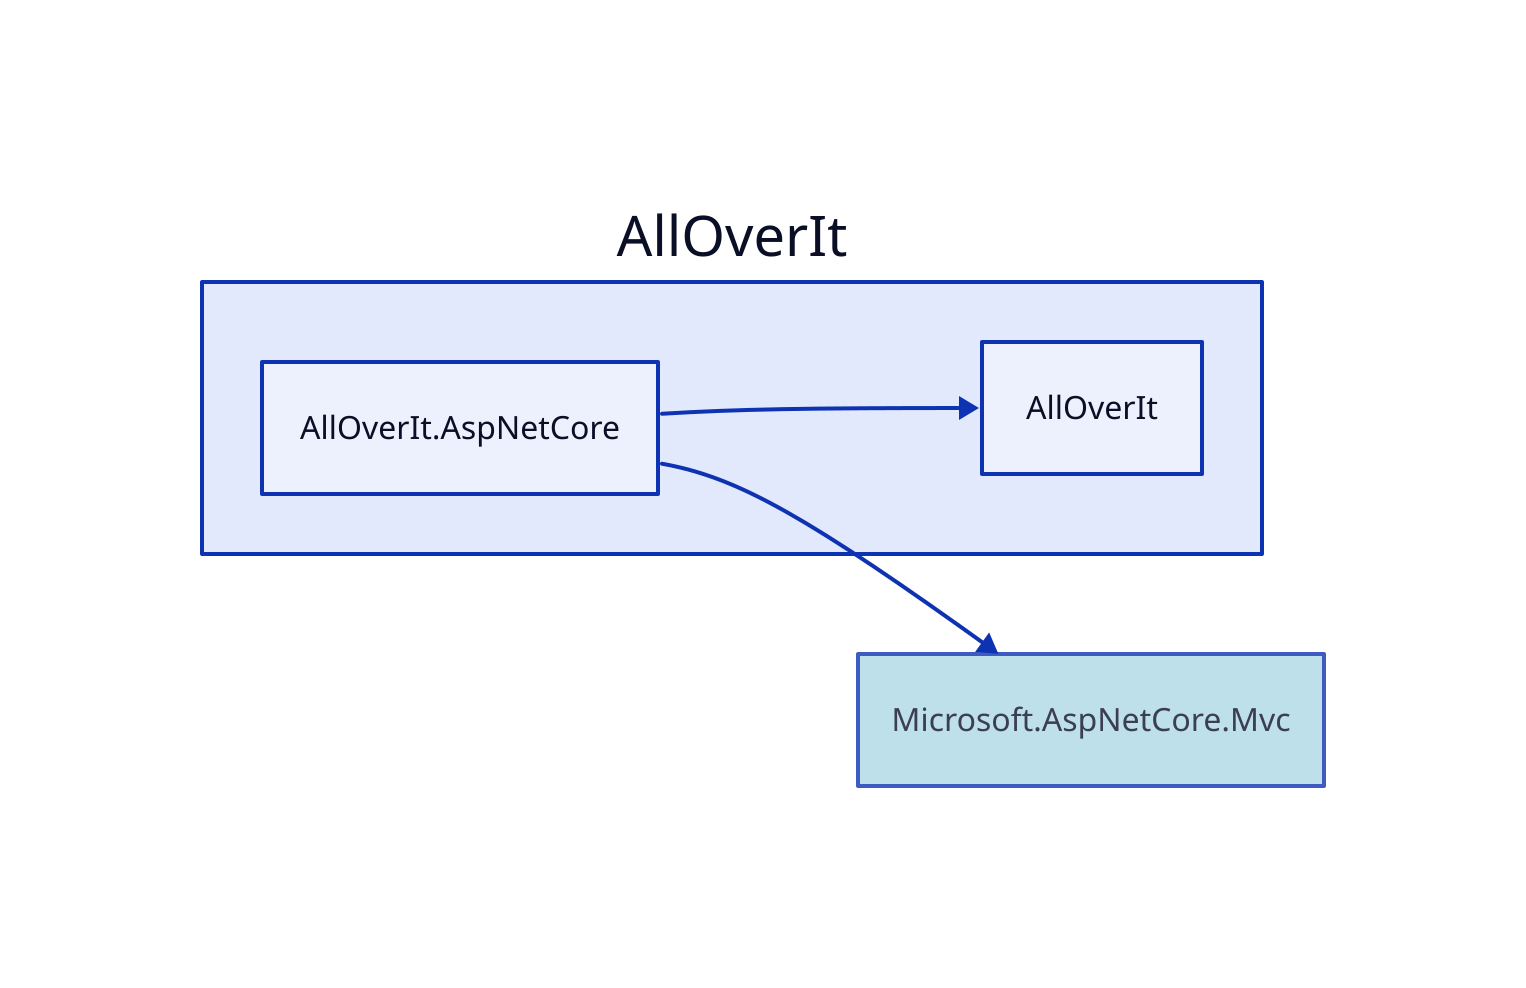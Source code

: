 direction: right

aoi: AllOverIt
aoi.alloverit-aspnetcore: AllOverIt.AspNetCore
aoi.alloverit: AllOverIt
microsoft-aspnetcore-mvc: Microsoft.AspNetCore.Mvc
microsoft-aspnetcore-mvc.style.fill: lightblue
microsoft-aspnetcore-mvc.style.opacity: 0.8

aoi.alloverit <- aoi.alloverit-aspnetcore
microsoft-aspnetcore-mvc <- aoi.alloverit-aspnetcore
